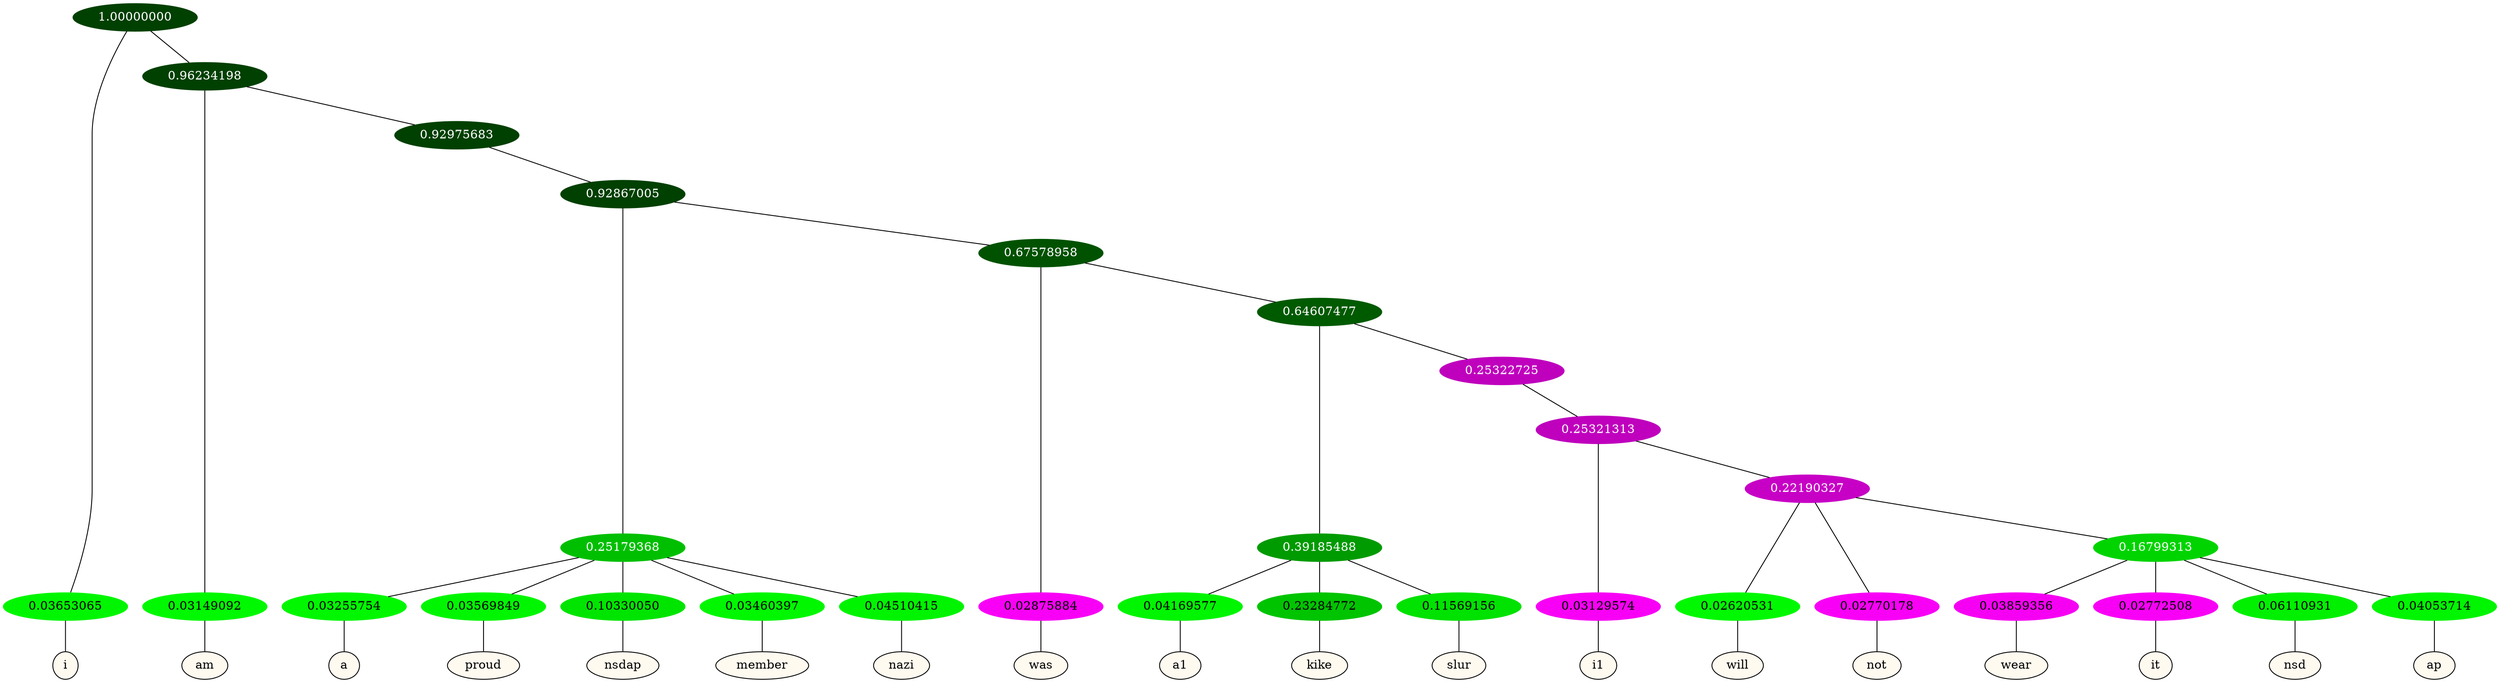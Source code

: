 graph {
	node [format=png height=0.15 nodesep=0.001 ordering=out overlap=prism overlap_scaling=0.01 ranksep=0.001 ratio=0.2 style=filled width=0.15]
	{
		rank=same
		a_w_1 [label=i color=black fillcolor=floralwhite style="filled,solid"]
		a_w_3 [label=am color=black fillcolor=floralwhite style="filled,solid"]
		a_w_8 [label=a color=black fillcolor=floralwhite style="filled,solid"]
		a_w_9 [label=proud color=black fillcolor=floralwhite style="filled,solid"]
		a_w_10 [label=nsdap color=black fillcolor=floralwhite style="filled,solid"]
		a_w_11 [label=member color=black fillcolor=floralwhite style="filled,solid"]
		a_w_12 [label=nazi color=black fillcolor=floralwhite style="filled,solid"]
		a_w_13 [label=was color=black fillcolor=floralwhite style="filled,solid"]
		a_w_17 [label=a1 color=black fillcolor=floralwhite style="filled,solid"]
		a_w_18 [label=kike color=black fillcolor=floralwhite style="filled,solid"]
		a_w_19 [label=slur color=black fillcolor=floralwhite style="filled,solid"]
		a_w_21 [label=i1 color=black fillcolor=floralwhite style="filled,solid"]
		a_w_23 [label=will color=black fillcolor=floralwhite style="filled,solid"]
		a_w_24 [label=not color=black fillcolor=floralwhite style="filled,solid"]
		a_w_26 [label=wear color=black fillcolor=floralwhite style="filled,solid"]
		a_w_27 [label=it color=black fillcolor=floralwhite style="filled,solid"]
		a_w_28 [label=nsd color=black fillcolor=floralwhite style="filled,solid"]
		a_w_29 [label=ap color=black fillcolor=floralwhite style="filled,solid"]
	}
	a_n_1 -- a_w_1
	a_n_3 -- a_w_3
	a_n_8 -- a_w_8
	a_n_9 -- a_w_9
	a_n_10 -- a_w_10
	a_n_11 -- a_w_11
	a_n_12 -- a_w_12
	a_n_13 -- a_w_13
	a_n_17 -- a_w_17
	a_n_18 -- a_w_18
	a_n_19 -- a_w_19
	a_n_21 -- a_w_21
	a_n_23 -- a_w_23
	a_n_24 -- a_w_24
	a_n_26 -- a_w_26
	a_n_27 -- a_w_27
	a_n_28 -- a_w_28
	a_n_29 -- a_w_29
	{
		rank=same
		a_n_1 [label=0.03653065 color="0.334 1.000 0.963" fontcolor=black]
		a_n_3 [label=0.03149092 color="0.334 1.000 0.969" fontcolor=black]
		a_n_8 [label=0.03255754 color="0.334 1.000 0.967" fontcolor=black]
		a_n_9 [label=0.03569849 color="0.334 1.000 0.964" fontcolor=black]
		a_n_10 [label=0.10330050 color="0.334 1.000 0.897" fontcolor=black]
		a_n_11 [label=0.03460397 color="0.334 1.000 0.965" fontcolor=black]
		a_n_12 [label=0.04510415 color="0.334 1.000 0.955" fontcolor=black]
		a_n_13 [label=0.02875884 color="0.835 1.000 0.971" fontcolor=black]
		a_n_17 [label=0.04169577 color="0.334 1.000 0.958" fontcolor=black]
		a_n_18 [label=0.23284772 color="0.334 1.000 0.767" fontcolor=black]
		a_n_19 [label=0.11569156 color="0.334 1.000 0.884" fontcolor=black]
		a_n_21 [label=0.03129574 color="0.835 1.000 0.969" fontcolor=black]
		a_n_23 [label=0.02620531 color="0.334 1.000 0.974" fontcolor=black]
		a_n_24 [label=0.02770178 color="0.835 1.000 0.972" fontcolor=black]
		a_n_26 [label=0.03859356 color="0.835 1.000 0.961" fontcolor=black]
		a_n_27 [label=0.02772508 color="0.835 1.000 0.972" fontcolor=black]
		a_n_28 [label=0.06110931 color="0.334 1.000 0.939" fontcolor=black]
		a_n_29 [label=0.04053714 color="0.334 1.000 0.959" fontcolor=black]
	}
	a_n_0 [label=1.00000000 color="0.334 1.000 0.250" fontcolor=grey99]
	a_n_0 -- a_n_1
	a_n_2 [label=0.96234198 color="0.334 1.000 0.250" fontcolor=grey99]
	a_n_0 -- a_n_2
	a_n_2 -- a_n_3
	a_n_4 [label=0.92975683 color="0.334 1.000 0.250" fontcolor=grey99]
	a_n_2 -- a_n_4
	a_n_5 [label=0.92867005 color="0.334 1.000 0.250" fontcolor=grey99]
	a_n_4 -- a_n_5
	a_n_6 [label=0.25179368 color="0.334 1.000 0.748" fontcolor=grey99]
	a_n_5 -- a_n_6
	a_n_7 [label=0.67578958 color="0.334 1.000 0.324" fontcolor=grey99]
	a_n_5 -- a_n_7
	a_n_6 -- a_n_8
	a_n_6 -- a_n_9
	a_n_6 -- a_n_10
	a_n_6 -- a_n_11
	a_n_6 -- a_n_12
	a_n_7 -- a_n_13
	a_n_14 [label=0.64607477 color="0.334 1.000 0.354" fontcolor=grey99]
	a_n_7 -- a_n_14
	a_n_15 [label=0.39185488 color="0.334 1.000 0.608" fontcolor=grey99]
	a_n_14 -- a_n_15
	a_n_16 [label=0.25322725 color="0.835 1.000 0.747" fontcolor=grey99]
	a_n_14 -- a_n_16
	a_n_15 -- a_n_17
	a_n_15 -- a_n_18
	a_n_15 -- a_n_19
	a_n_20 [label=0.25321313 color="0.835 1.000 0.747" fontcolor=grey99]
	a_n_16 -- a_n_20
	a_n_20 -- a_n_21
	a_n_22 [label=0.22190327 color="0.835 1.000 0.778" fontcolor=grey99]
	a_n_20 -- a_n_22
	a_n_22 -- a_n_23
	a_n_22 -- a_n_24
	a_n_25 [label=0.16799313 color="0.334 1.000 0.832" fontcolor=grey99]
	a_n_22 -- a_n_25
	a_n_25 -- a_n_26
	a_n_25 -- a_n_27
	a_n_25 -- a_n_28
	a_n_25 -- a_n_29
}
